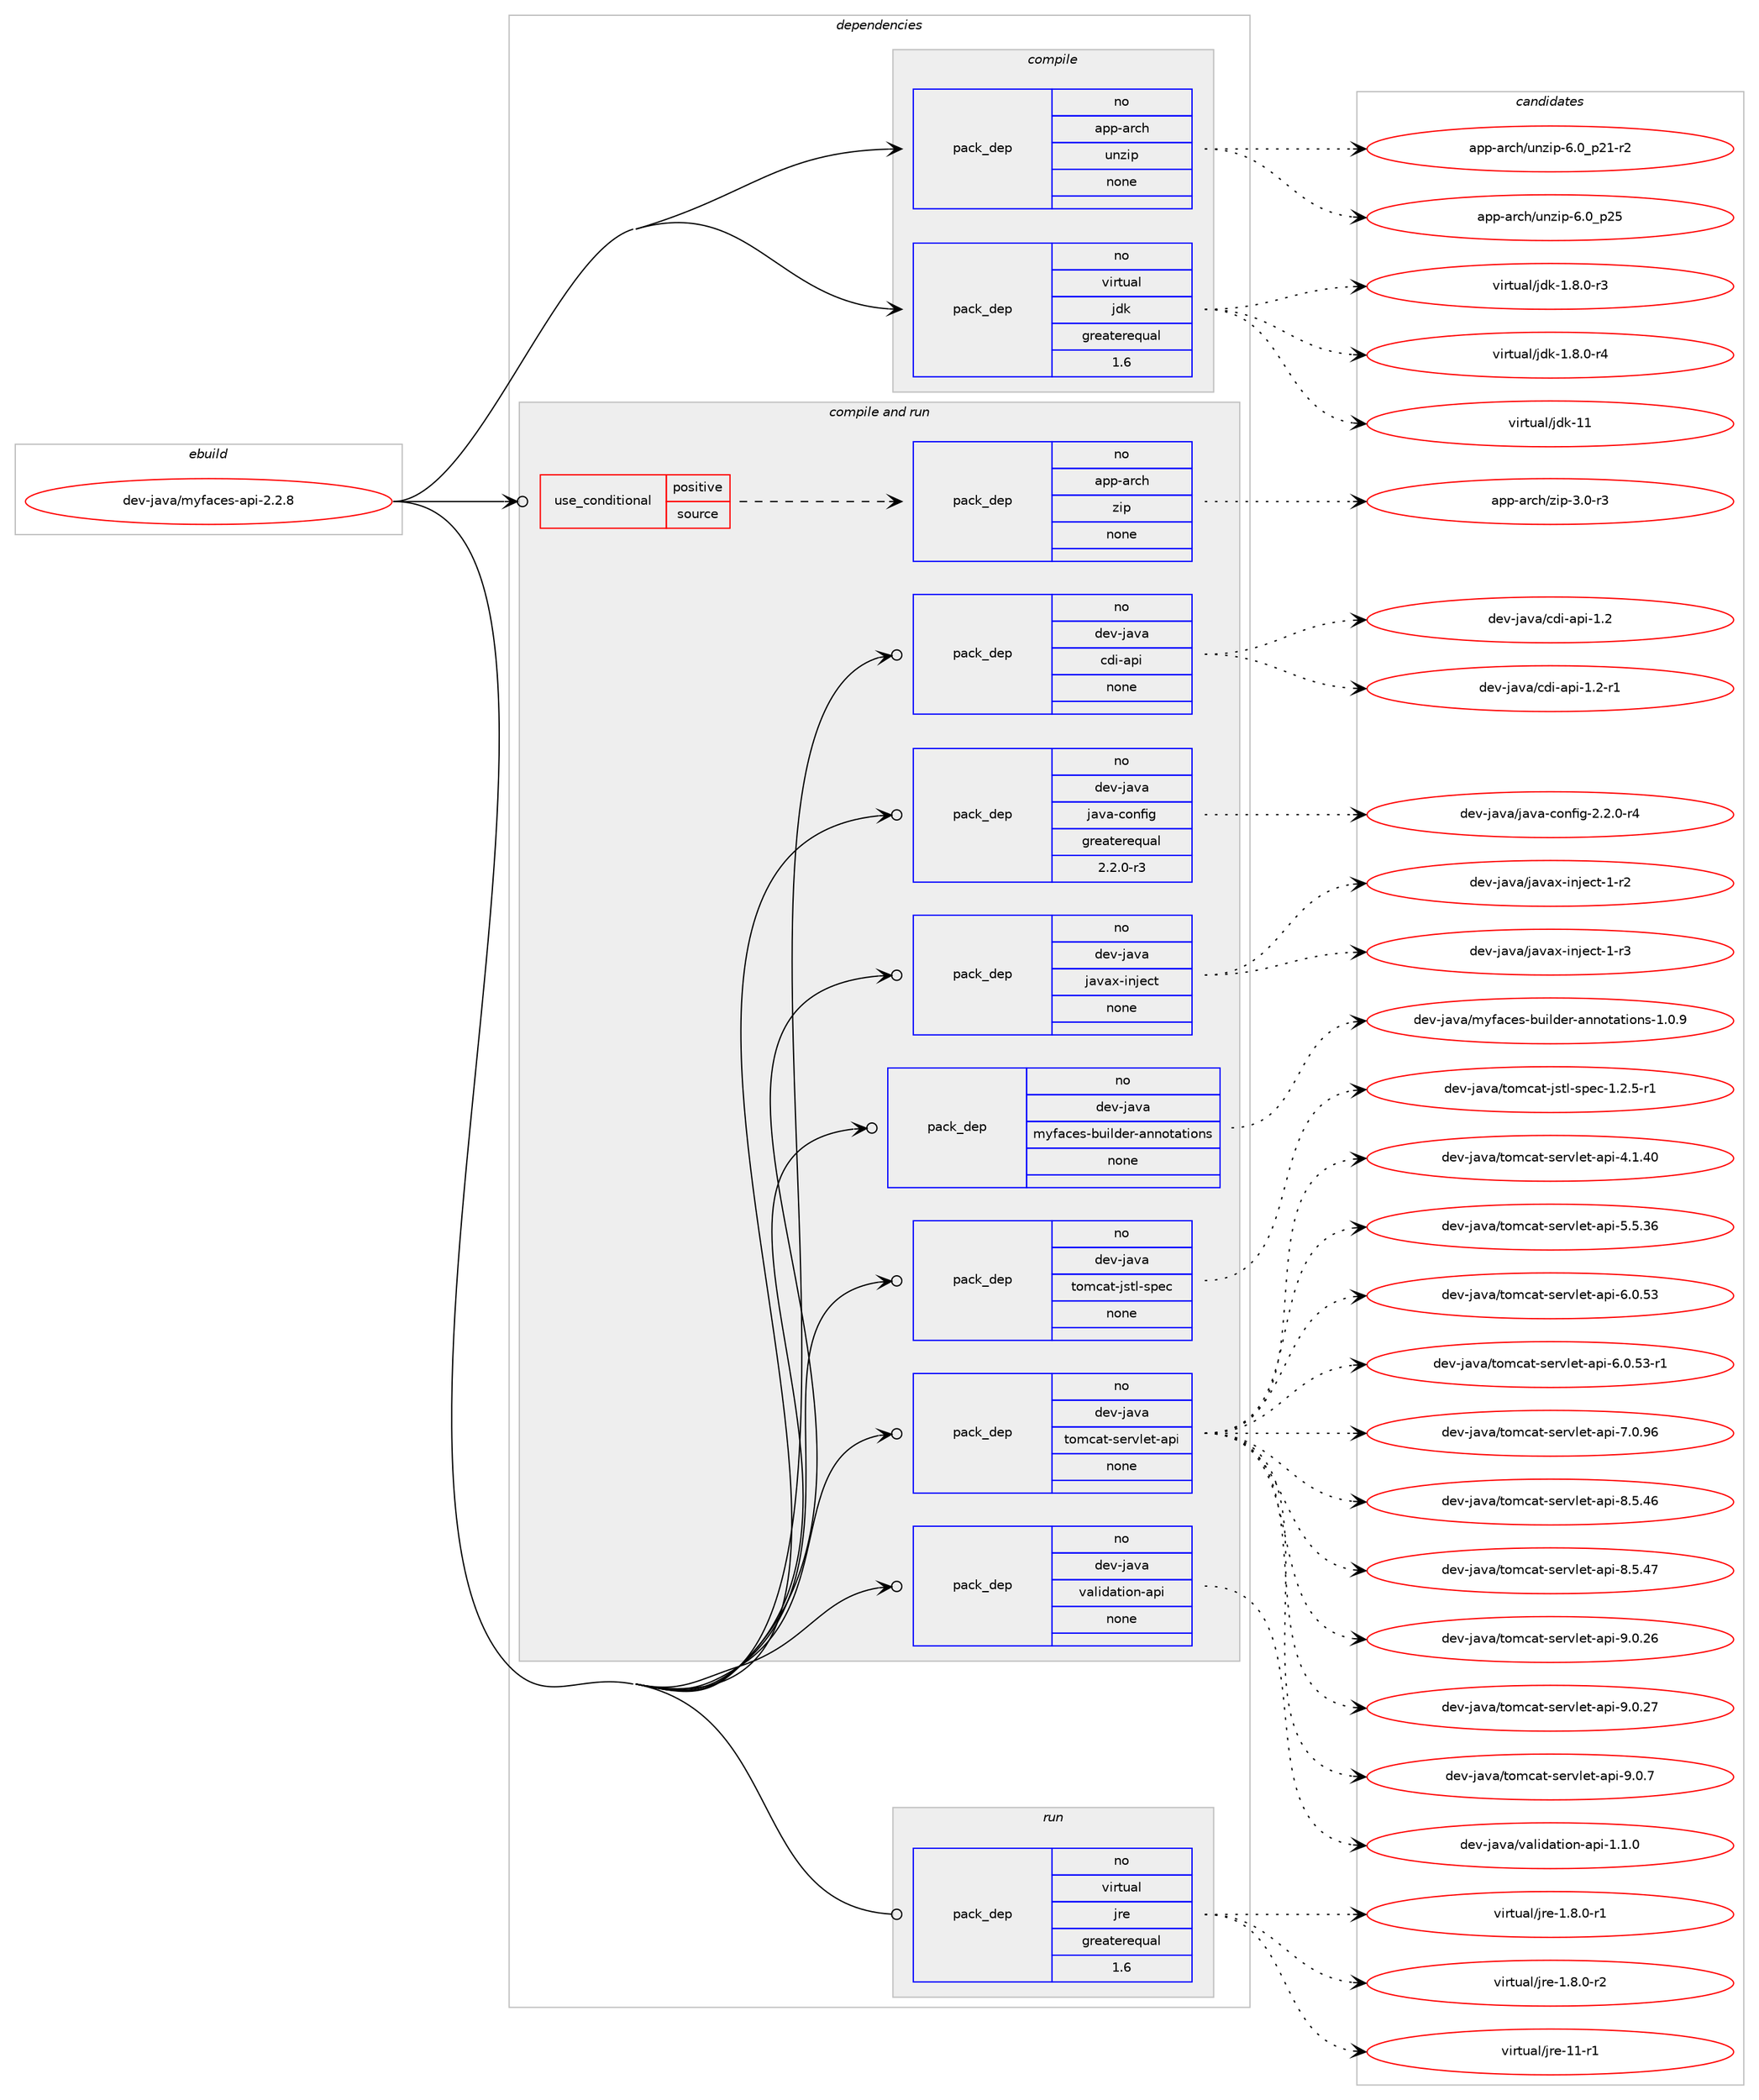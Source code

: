 digraph prolog {

# *************
# Graph options
# *************

newrank=true;
concentrate=true;
compound=true;
graph [rankdir=LR,fontname=Helvetica,fontsize=10,ranksep=1.5];#, ranksep=2.5, nodesep=0.2];
edge  [arrowhead=vee];
node  [fontname=Helvetica,fontsize=10];

# **********
# The ebuild
# **********

subgraph cluster_leftcol {
color=gray;
rank=same;
label=<<i>ebuild</i>>;
id [label="dev-java/myfaces-api-2.2.8", color=red, width=4, href="../dev-java/myfaces-api-2.2.8.svg"];
}

# ****************
# The dependencies
# ****************

subgraph cluster_midcol {
color=gray;
label=<<i>dependencies</i>>;
subgraph cluster_compile {
fillcolor="#eeeeee";
style=filled;
label=<<i>compile</i>>;
subgraph pack414700 {
dependency555089 [label=<<TABLE BORDER="0" CELLBORDER="1" CELLSPACING="0" CELLPADDING="4" WIDTH="220"><TR><TD ROWSPAN="6" CELLPADDING="30">pack_dep</TD></TR><TR><TD WIDTH="110">no</TD></TR><TR><TD>app-arch</TD></TR><TR><TD>unzip</TD></TR><TR><TD>none</TD></TR><TR><TD></TD></TR></TABLE>>, shape=none, color=blue];
}
id:e -> dependency555089:w [weight=20,style="solid",arrowhead="vee"];
subgraph pack414701 {
dependency555090 [label=<<TABLE BORDER="0" CELLBORDER="1" CELLSPACING="0" CELLPADDING="4" WIDTH="220"><TR><TD ROWSPAN="6" CELLPADDING="30">pack_dep</TD></TR><TR><TD WIDTH="110">no</TD></TR><TR><TD>virtual</TD></TR><TR><TD>jdk</TD></TR><TR><TD>greaterequal</TD></TR><TR><TD>1.6</TD></TR></TABLE>>, shape=none, color=blue];
}
id:e -> dependency555090:w [weight=20,style="solid",arrowhead="vee"];
}
subgraph cluster_compileandrun {
fillcolor="#eeeeee";
style=filled;
label=<<i>compile and run</i>>;
subgraph cond129210 {
dependency555091 [label=<<TABLE BORDER="0" CELLBORDER="1" CELLSPACING="0" CELLPADDING="4"><TR><TD ROWSPAN="3" CELLPADDING="10">use_conditional</TD></TR><TR><TD>positive</TD></TR><TR><TD>source</TD></TR></TABLE>>, shape=none, color=red];
subgraph pack414702 {
dependency555092 [label=<<TABLE BORDER="0" CELLBORDER="1" CELLSPACING="0" CELLPADDING="4" WIDTH="220"><TR><TD ROWSPAN="6" CELLPADDING="30">pack_dep</TD></TR><TR><TD WIDTH="110">no</TD></TR><TR><TD>app-arch</TD></TR><TR><TD>zip</TD></TR><TR><TD>none</TD></TR><TR><TD></TD></TR></TABLE>>, shape=none, color=blue];
}
dependency555091:e -> dependency555092:w [weight=20,style="dashed",arrowhead="vee"];
}
id:e -> dependency555091:w [weight=20,style="solid",arrowhead="odotvee"];
subgraph pack414703 {
dependency555093 [label=<<TABLE BORDER="0" CELLBORDER="1" CELLSPACING="0" CELLPADDING="4" WIDTH="220"><TR><TD ROWSPAN="6" CELLPADDING="30">pack_dep</TD></TR><TR><TD WIDTH="110">no</TD></TR><TR><TD>dev-java</TD></TR><TR><TD>cdi-api</TD></TR><TR><TD>none</TD></TR><TR><TD></TD></TR></TABLE>>, shape=none, color=blue];
}
id:e -> dependency555093:w [weight=20,style="solid",arrowhead="odotvee"];
subgraph pack414704 {
dependency555094 [label=<<TABLE BORDER="0" CELLBORDER="1" CELLSPACING="0" CELLPADDING="4" WIDTH="220"><TR><TD ROWSPAN="6" CELLPADDING="30">pack_dep</TD></TR><TR><TD WIDTH="110">no</TD></TR><TR><TD>dev-java</TD></TR><TR><TD>java-config</TD></TR><TR><TD>greaterequal</TD></TR><TR><TD>2.2.0-r3</TD></TR></TABLE>>, shape=none, color=blue];
}
id:e -> dependency555094:w [weight=20,style="solid",arrowhead="odotvee"];
subgraph pack414705 {
dependency555095 [label=<<TABLE BORDER="0" CELLBORDER="1" CELLSPACING="0" CELLPADDING="4" WIDTH="220"><TR><TD ROWSPAN="6" CELLPADDING="30">pack_dep</TD></TR><TR><TD WIDTH="110">no</TD></TR><TR><TD>dev-java</TD></TR><TR><TD>javax-inject</TD></TR><TR><TD>none</TD></TR><TR><TD></TD></TR></TABLE>>, shape=none, color=blue];
}
id:e -> dependency555095:w [weight=20,style="solid",arrowhead="odotvee"];
subgraph pack414706 {
dependency555096 [label=<<TABLE BORDER="0" CELLBORDER="1" CELLSPACING="0" CELLPADDING="4" WIDTH="220"><TR><TD ROWSPAN="6" CELLPADDING="30">pack_dep</TD></TR><TR><TD WIDTH="110">no</TD></TR><TR><TD>dev-java</TD></TR><TR><TD>myfaces-builder-annotations</TD></TR><TR><TD>none</TD></TR><TR><TD></TD></TR></TABLE>>, shape=none, color=blue];
}
id:e -> dependency555096:w [weight=20,style="solid",arrowhead="odotvee"];
subgraph pack414707 {
dependency555097 [label=<<TABLE BORDER="0" CELLBORDER="1" CELLSPACING="0" CELLPADDING="4" WIDTH="220"><TR><TD ROWSPAN="6" CELLPADDING="30">pack_dep</TD></TR><TR><TD WIDTH="110">no</TD></TR><TR><TD>dev-java</TD></TR><TR><TD>tomcat-jstl-spec</TD></TR><TR><TD>none</TD></TR><TR><TD></TD></TR></TABLE>>, shape=none, color=blue];
}
id:e -> dependency555097:w [weight=20,style="solid",arrowhead="odotvee"];
subgraph pack414708 {
dependency555098 [label=<<TABLE BORDER="0" CELLBORDER="1" CELLSPACING="0" CELLPADDING="4" WIDTH="220"><TR><TD ROWSPAN="6" CELLPADDING="30">pack_dep</TD></TR><TR><TD WIDTH="110">no</TD></TR><TR><TD>dev-java</TD></TR><TR><TD>tomcat-servlet-api</TD></TR><TR><TD>none</TD></TR><TR><TD></TD></TR></TABLE>>, shape=none, color=blue];
}
id:e -> dependency555098:w [weight=20,style="solid",arrowhead="odotvee"];
subgraph pack414709 {
dependency555099 [label=<<TABLE BORDER="0" CELLBORDER="1" CELLSPACING="0" CELLPADDING="4" WIDTH="220"><TR><TD ROWSPAN="6" CELLPADDING="30">pack_dep</TD></TR><TR><TD WIDTH="110">no</TD></TR><TR><TD>dev-java</TD></TR><TR><TD>validation-api</TD></TR><TR><TD>none</TD></TR><TR><TD></TD></TR></TABLE>>, shape=none, color=blue];
}
id:e -> dependency555099:w [weight=20,style="solid",arrowhead="odotvee"];
}
subgraph cluster_run {
fillcolor="#eeeeee";
style=filled;
label=<<i>run</i>>;
subgraph pack414710 {
dependency555100 [label=<<TABLE BORDER="0" CELLBORDER="1" CELLSPACING="0" CELLPADDING="4" WIDTH="220"><TR><TD ROWSPAN="6" CELLPADDING="30">pack_dep</TD></TR><TR><TD WIDTH="110">no</TD></TR><TR><TD>virtual</TD></TR><TR><TD>jre</TD></TR><TR><TD>greaterequal</TD></TR><TR><TD>1.6</TD></TR></TABLE>>, shape=none, color=blue];
}
id:e -> dependency555100:w [weight=20,style="solid",arrowhead="odot"];
}
}

# **************
# The candidates
# **************

subgraph cluster_choices {
rank=same;
color=gray;
label=<<i>candidates</i>>;

subgraph choice414700 {
color=black;
nodesep=1;
choice9711211245971149910447117110122105112455446489511250494511450 [label="app-arch/unzip-6.0_p21-r2", color=red, width=4,href="../app-arch/unzip-6.0_p21-r2.svg"];
choice971121124597114991044711711012210511245544648951125053 [label="app-arch/unzip-6.0_p25", color=red, width=4,href="../app-arch/unzip-6.0_p25.svg"];
dependency555089:e -> choice9711211245971149910447117110122105112455446489511250494511450:w [style=dotted,weight="100"];
dependency555089:e -> choice971121124597114991044711711012210511245544648951125053:w [style=dotted,weight="100"];
}
subgraph choice414701 {
color=black;
nodesep=1;
choice11810511411611797108471061001074549465646484511451 [label="virtual/jdk-1.8.0-r3", color=red, width=4,href="../virtual/jdk-1.8.0-r3.svg"];
choice11810511411611797108471061001074549465646484511452 [label="virtual/jdk-1.8.0-r4", color=red, width=4,href="../virtual/jdk-1.8.0-r4.svg"];
choice1181051141161179710847106100107454949 [label="virtual/jdk-11", color=red, width=4,href="../virtual/jdk-11.svg"];
dependency555090:e -> choice11810511411611797108471061001074549465646484511451:w [style=dotted,weight="100"];
dependency555090:e -> choice11810511411611797108471061001074549465646484511452:w [style=dotted,weight="100"];
dependency555090:e -> choice1181051141161179710847106100107454949:w [style=dotted,weight="100"];
}
subgraph choice414702 {
color=black;
nodesep=1;
choice9711211245971149910447122105112455146484511451 [label="app-arch/zip-3.0-r3", color=red, width=4,href="../app-arch/zip-3.0-r3.svg"];
dependency555092:e -> choice9711211245971149910447122105112455146484511451:w [style=dotted,weight="100"];
}
subgraph choice414703 {
color=black;
nodesep=1;
choice1001011184510697118974799100105459711210545494650 [label="dev-java/cdi-api-1.2", color=red, width=4,href="../dev-java/cdi-api-1.2.svg"];
choice10010111845106971189747991001054597112105454946504511449 [label="dev-java/cdi-api-1.2-r1", color=red, width=4,href="../dev-java/cdi-api-1.2-r1.svg"];
dependency555093:e -> choice1001011184510697118974799100105459711210545494650:w [style=dotted,weight="100"];
dependency555093:e -> choice10010111845106971189747991001054597112105454946504511449:w [style=dotted,weight="100"];
}
subgraph choice414704 {
color=black;
nodesep=1;
choice10010111845106971189747106971189745991111101021051034550465046484511452 [label="dev-java/java-config-2.2.0-r4", color=red, width=4,href="../dev-java/java-config-2.2.0-r4.svg"];
dependency555094:e -> choice10010111845106971189747106971189745991111101021051034550465046484511452:w [style=dotted,weight="100"];
}
subgraph choice414705 {
color=black;
nodesep=1;
choice100101118451069711897471069711897120451051101061019911645494511450 [label="dev-java/javax-inject-1-r2", color=red, width=4,href="../dev-java/javax-inject-1-r2.svg"];
choice100101118451069711897471069711897120451051101061019911645494511451 [label="dev-java/javax-inject-1-r3", color=red, width=4,href="../dev-java/javax-inject-1-r3.svg"];
dependency555095:e -> choice100101118451069711897471069711897120451051101061019911645494511450:w [style=dotted,weight="100"];
dependency555095:e -> choice100101118451069711897471069711897120451051101061019911645494511451:w [style=dotted,weight="100"];
}
subgraph choice414706 {
color=black;
nodesep=1;
choice1001011184510697118974710912110297991011154598117105108100101114459711011011111697116105111110115454946484657 [label="dev-java/myfaces-builder-annotations-1.0.9", color=red, width=4,href="../dev-java/myfaces-builder-annotations-1.0.9.svg"];
dependency555096:e -> choice1001011184510697118974710912110297991011154598117105108100101114459711011011111697116105111110115454946484657:w [style=dotted,weight="100"];
}
subgraph choice414707 {
color=black;
nodesep=1;
choice1001011184510697118974711611110999971164510611511610845115112101994549465046534511449 [label="dev-java/tomcat-jstl-spec-1.2.5-r1", color=red, width=4,href="../dev-java/tomcat-jstl-spec-1.2.5-r1.svg"];
dependency555097:e -> choice1001011184510697118974711611110999971164510611511610845115112101994549465046534511449:w [style=dotted,weight="100"];
}
subgraph choice414708 {
color=black;
nodesep=1;
choice10010111845106971189747116111109999711645115101114118108101116459711210545524649465248 [label="dev-java/tomcat-servlet-api-4.1.40", color=red, width=4,href="../dev-java/tomcat-servlet-api-4.1.40.svg"];
choice10010111845106971189747116111109999711645115101114118108101116459711210545534653465154 [label="dev-java/tomcat-servlet-api-5.5.36", color=red, width=4,href="../dev-java/tomcat-servlet-api-5.5.36.svg"];
choice10010111845106971189747116111109999711645115101114118108101116459711210545544648465351 [label="dev-java/tomcat-servlet-api-6.0.53", color=red, width=4,href="../dev-java/tomcat-servlet-api-6.0.53.svg"];
choice100101118451069711897471161111099997116451151011141181081011164597112105455446484653514511449 [label="dev-java/tomcat-servlet-api-6.0.53-r1", color=red, width=4,href="../dev-java/tomcat-servlet-api-6.0.53-r1.svg"];
choice10010111845106971189747116111109999711645115101114118108101116459711210545554648465754 [label="dev-java/tomcat-servlet-api-7.0.96", color=red, width=4,href="../dev-java/tomcat-servlet-api-7.0.96.svg"];
choice10010111845106971189747116111109999711645115101114118108101116459711210545564653465254 [label="dev-java/tomcat-servlet-api-8.5.46", color=red, width=4,href="../dev-java/tomcat-servlet-api-8.5.46.svg"];
choice10010111845106971189747116111109999711645115101114118108101116459711210545564653465255 [label="dev-java/tomcat-servlet-api-8.5.47", color=red, width=4,href="../dev-java/tomcat-servlet-api-8.5.47.svg"];
choice10010111845106971189747116111109999711645115101114118108101116459711210545574648465054 [label="dev-java/tomcat-servlet-api-9.0.26", color=red, width=4,href="../dev-java/tomcat-servlet-api-9.0.26.svg"];
choice10010111845106971189747116111109999711645115101114118108101116459711210545574648465055 [label="dev-java/tomcat-servlet-api-9.0.27", color=red, width=4,href="../dev-java/tomcat-servlet-api-9.0.27.svg"];
choice100101118451069711897471161111099997116451151011141181081011164597112105455746484655 [label="dev-java/tomcat-servlet-api-9.0.7", color=red, width=4,href="../dev-java/tomcat-servlet-api-9.0.7.svg"];
dependency555098:e -> choice10010111845106971189747116111109999711645115101114118108101116459711210545524649465248:w [style=dotted,weight="100"];
dependency555098:e -> choice10010111845106971189747116111109999711645115101114118108101116459711210545534653465154:w [style=dotted,weight="100"];
dependency555098:e -> choice10010111845106971189747116111109999711645115101114118108101116459711210545544648465351:w [style=dotted,weight="100"];
dependency555098:e -> choice100101118451069711897471161111099997116451151011141181081011164597112105455446484653514511449:w [style=dotted,weight="100"];
dependency555098:e -> choice10010111845106971189747116111109999711645115101114118108101116459711210545554648465754:w [style=dotted,weight="100"];
dependency555098:e -> choice10010111845106971189747116111109999711645115101114118108101116459711210545564653465254:w [style=dotted,weight="100"];
dependency555098:e -> choice10010111845106971189747116111109999711645115101114118108101116459711210545564653465255:w [style=dotted,weight="100"];
dependency555098:e -> choice10010111845106971189747116111109999711645115101114118108101116459711210545574648465054:w [style=dotted,weight="100"];
dependency555098:e -> choice10010111845106971189747116111109999711645115101114118108101116459711210545574648465055:w [style=dotted,weight="100"];
dependency555098:e -> choice100101118451069711897471161111099997116451151011141181081011164597112105455746484655:w [style=dotted,weight="100"];
}
subgraph choice414709 {
color=black;
nodesep=1;
choice1001011184510697118974711897108105100971161051111104597112105454946494648 [label="dev-java/validation-api-1.1.0", color=red, width=4,href="../dev-java/validation-api-1.1.0.svg"];
dependency555099:e -> choice1001011184510697118974711897108105100971161051111104597112105454946494648:w [style=dotted,weight="100"];
}
subgraph choice414710 {
color=black;
nodesep=1;
choice11810511411611797108471061141014549465646484511449 [label="virtual/jre-1.8.0-r1", color=red, width=4,href="../virtual/jre-1.8.0-r1.svg"];
choice11810511411611797108471061141014549465646484511450 [label="virtual/jre-1.8.0-r2", color=red, width=4,href="../virtual/jre-1.8.0-r2.svg"];
choice11810511411611797108471061141014549494511449 [label="virtual/jre-11-r1", color=red, width=4,href="../virtual/jre-11-r1.svg"];
dependency555100:e -> choice11810511411611797108471061141014549465646484511449:w [style=dotted,weight="100"];
dependency555100:e -> choice11810511411611797108471061141014549465646484511450:w [style=dotted,weight="100"];
dependency555100:e -> choice11810511411611797108471061141014549494511449:w [style=dotted,weight="100"];
}
}

}
